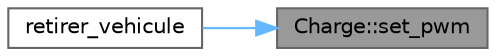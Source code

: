 digraph "Charge::set_pwm"
{
 // LATEX_PDF_SIZE
  bgcolor="transparent";
  edge [fontname=Helvetica,fontsize=10,labelfontname=Helvetica,labelfontsize=10];
  node [fontname=Helvetica,fontsize=10,shape=box,height=0.2,width=0.4];
  rankdir="RL";
  Node1 [id="Node000001",label="Charge::set_pwm",height=0.2,width=0.4,color="gray40", fillcolor="grey60", style="filled", fontcolor="black",tooltip="méthode qui change la valeur de PWM"];
  Node1 -> Node2 [id="edge1_Node000001_Node000002",dir="back",color="steelblue1",style="solid",tooltip=" "];
  Node2 [id="Node000002",label="retirer_vehicule",height=0.2,width=0.4,color="grey40", fillcolor="white", style="filled",URL="$borne_8cpp.html#a98c5159076461af338dc199366d35b0c",tooltip="fonction pour retirer le véhicule en cas de fin de charge ou appui sur le bouton STOP"];
}
